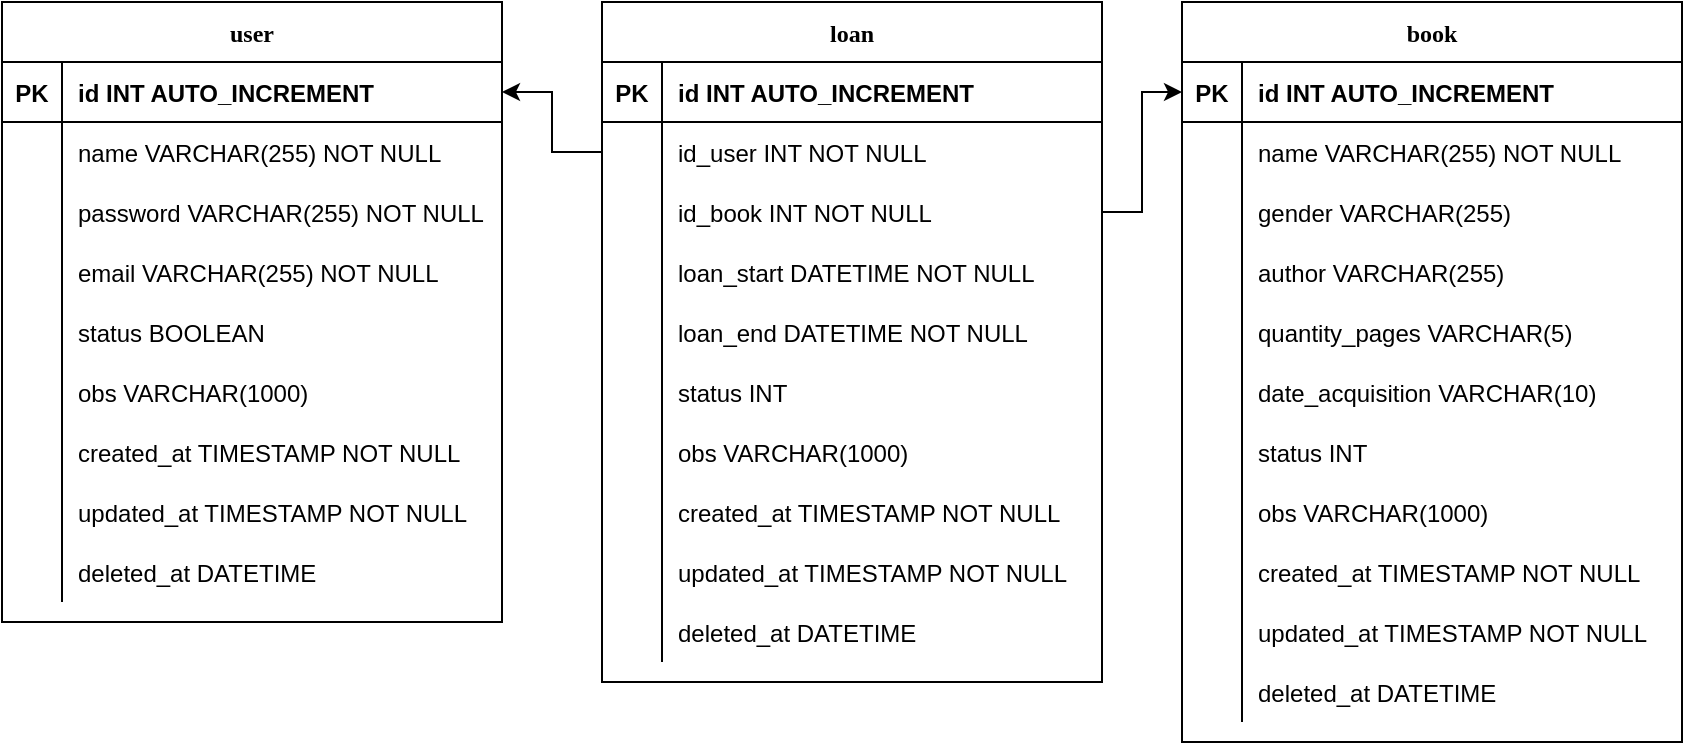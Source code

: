 <mxfile version="21.5.0" type="device">
  <diagram id="R2lEEEUBdFMjLlhIrx00" name="Page-1">
    <mxGraphModel dx="880" dy="444" grid="1" gridSize="10" guides="1" tooltips="1" connect="1" arrows="1" fold="1" page="1" pageScale="1" pageWidth="5000" pageHeight="5000" math="0" shadow="0" extFonts="Permanent Marker^https://fonts.googleapis.com/css?family=Permanent+Marker">
      <root>
        <mxCell id="0" />
        <mxCell id="1" parent="0" />
        <mxCell id="lEffbY5wNbQ4S1DBSz9_-29" value="user" style="shape=table;startSize=30;container=1;collapsible=1;childLayout=tableLayout;fixedRows=1;rowLines=0;fontStyle=1;align=center;resizeLast=1;swimlaneFillColor=none;rounded=0;shadow=0;sketch=0;fontFamily=Tahoma;" parent="1" vertex="1">
          <mxGeometry x="530" y="370" width="250" height="310" as="geometry">
            <mxRectangle x="500" y="190" width="70" height="30" as="alternateBounds" />
          </mxGeometry>
        </mxCell>
        <mxCell id="lEffbY5wNbQ4S1DBSz9_-30" value="" style="shape=partialRectangle;collapsible=0;dropTarget=0;pointerEvents=0;fillColor=none;points=[[0,0.5],[1,0.5]];portConstraint=eastwest;top=0;left=0;right=0;bottom=1;fontFamily=Tahoma;" parent="lEffbY5wNbQ4S1DBSz9_-29" vertex="1">
          <mxGeometry y="30" width="250" height="30" as="geometry" />
        </mxCell>
        <mxCell id="lEffbY5wNbQ4S1DBSz9_-31" value="PK" style="shape=partialRectangle;overflow=hidden;connectable=0;fillColor=none;top=0;left=0;bottom=0;right=0;fontStyle=1;" parent="lEffbY5wNbQ4S1DBSz9_-30" vertex="1">
          <mxGeometry width="30" height="30" as="geometry">
            <mxRectangle width="30" height="30" as="alternateBounds" />
          </mxGeometry>
        </mxCell>
        <mxCell id="lEffbY5wNbQ4S1DBSz9_-32" value="id INT AUTO_INCREMENT" style="shape=partialRectangle;overflow=hidden;connectable=0;fillColor=none;top=0;left=0;bottom=0;right=0;align=left;spacingLeft=6;fontStyle=1;" parent="lEffbY5wNbQ4S1DBSz9_-30" vertex="1">
          <mxGeometry x="30" width="220" height="30" as="geometry">
            <mxRectangle width="220" height="30" as="alternateBounds" />
          </mxGeometry>
        </mxCell>
        <mxCell id="lEffbY5wNbQ4S1DBSz9_-48" value="" style="shape=partialRectangle;collapsible=0;dropTarget=0;pointerEvents=0;fillColor=none;points=[[0,0.5],[1,0.5]];portConstraint=eastwest;top=0;left=0;right=0;bottom=0;fontFamily=Tahoma;" parent="lEffbY5wNbQ4S1DBSz9_-29" vertex="1">
          <mxGeometry y="60" width="250" height="30" as="geometry" />
        </mxCell>
        <mxCell id="lEffbY5wNbQ4S1DBSz9_-49" value="" style="shape=partialRectangle;overflow=hidden;connectable=0;fillColor=none;top=0;left=0;bottom=0;right=0;" parent="lEffbY5wNbQ4S1DBSz9_-48" vertex="1">
          <mxGeometry width="30" height="30" as="geometry">
            <mxRectangle width="30" height="30" as="alternateBounds" />
          </mxGeometry>
        </mxCell>
        <mxCell id="lEffbY5wNbQ4S1DBSz9_-50" value="name VARCHAR(255) NOT NULL" style="shape=partialRectangle;overflow=hidden;connectable=0;fillColor=none;top=0;left=0;bottom=0;right=0;align=left;spacingLeft=6;" parent="lEffbY5wNbQ4S1DBSz9_-48" vertex="1">
          <mxGeometry x="30" width="220" height="30" as="geometry">
            <mxRectangle width="220" height="30" as="alternateBounds" />
          </mxGeometry>
        </mxCell>
        <mxCell id="cbehN-gJp5lk26FQbDG2-39" value="" style="shape=partialRectangle;collapsible=0;dropTarget=0;pointerEvents=0;fillColor=none;points=[[0,0.5],[1,0.5]];portConstraint=eastwest;top=0;left=0;right=0;bottom=0;fontFamily=Tahoma;" parent="lEffbY5wNbQ4S1DBSz9_-29" vertex="1">
          <mxGeometry y="90" width="250" height="30" as="geometry" />
        </mxCell>
        <mxCell id="cbehN-gJp5lk26FQbDG2-40" value="" style="shape=partialRectangle;overflow=hidden;connectable=0;fillColor=none;top=0;left=0;bottom=0;right=0;" parent="cbehN-gJp5lk26FQbDG2-39" vertex="1">
          <mxGeometry width="30" height="30" as="geometry">
            <mxRectangle width="30" height="30" as="alternateBounds" />
          </mxGeometry>
        </mxCell>
        <mxCell id="cbehN-gJp5lk26FQbDG2-41" value="password VARCHAR(255) NOT NULL" style="shape=partialRectangle;overflow=hidden;connectable=0;fillColor=none;top=0;left=0;bottom=0;right=0;align=left;spacingLeft=6;" parent="cbehN-gJp5lk26FQbDG2-39" vertex="1">
          <mxGeometry x="30" width="220" height="30" as="geometry">
            <mxRectangle width="220" height="30" as="alternateBounds" />
          </mxGeometry>
        </mxCell>
        <mxCell id="cbehN-gJp5lk26FQbDG2-36" value="" style="shape=partialRectangle;collapsible=0;dropTarget=0;pointerEvents=0;fillColor=none;points=[[0,0.5],[1,0.5]];portConstraint=eastwest;top=0;left=0;right=0;bottom=0;fontFamily=Tahoma;" parent="lEffbY5wNbQ4S1DBSz9_-29" vertex="1">
          <mxGeometry y="120" width="250" height="30" as="geometry" />
        </mxCell>
        <mxCell id="cbehN-gJp5lk26FQbDG2-37" value="" style="shape=partialRectangle;overflow=hidden;connectable=0;fillColor=none;top=0;left=0;bottom=0;right=0;" parent="cbehN-gJp5lk26FQbDG2-36" vertex="1">
          <mxGeometry width="30" height="30" as="geometry">
            <mxRectangle width="30" height="30" as="alternateBounds" />
          </mxGeometry>
        </mxCell>
        <mxCell id="cbehN-gJp5lk26FQbDG2-38" value="email VARCHAR(255) NOT NULL" style="shape=partialRectangle;overflow=hidden;connectable=0;fillColor=none;top=0;left=0;bottom=0;right=0;align=left;spacingLeft=6;" parent="cbehN-gJp5lk26FQbDG2-36" vertex="1">
          <mxGeometry x="30" width="220" height="30" as="geometry">
            <mxRectangle width="220" height="30" as="alternateBounds" />
          </mxGeometry>
        </mxCell>
        <mxCell id="cbehN-gJp5lk26FQbDG2-42" value="" style="shape=partialRectangle;collapsible=0;dropTarget=0;pointerEvents=0;fillColor=none;points=[[0,0.5],[1,0.5]];portConstraint=eastwest;top=0;left=0;right=0;bottom=0;fontFamily=Tahoma;" parent="lEffbY5wNbQ4S1DBSz9_-29" vertex="1">
          <mxGeometry y="150" width="250" height="30" as="geometry" />
        </mxCell>
        <mxCell id="cbehN-gJp5lk26FQbDG2-43" value="" style="shape=partialRectangle;overflow=hidden;connectable=0;fillColor=none;top=0;left=0;bottom=0;right=0;" parent="cbehN-gJp5lk26FQbDG2-42" vertex="1">
          <mxGeometry width="30" height="30" as="geometry">
            <mxRectangle width="30" height="30" as="alternateBounds" />
          </mxGeometry>
        </mxCell>
        <mxCell id="cbehN-gJp5lk26FQbDG2-44" value="status BOOLEAN" style="shape=partialRectangle;overflow=hidden;connectable=0;fillColor=none;top=0;left=0;bottom=0;right=0;align=left;spacingLeft=6;" parent="cbehN-gJp5lk26FQbDG2-42" vertex="1">
          <mxGeometry x="30" width="220" height="30" as="geometry">
            <mxRectangle width="220" height="30" as="alternateBounds" />
          </mxGeometry>
        </mxCell>
        <mxCell id="cbehN-gJp5lk26FQbDG2-110" value="" style="shape=partialRectangle;collapsible=0;dropTarget=0;pointerEvents=0;fillColor=none;points=[[0,0.5],[1,0.5]];portConstraint=eastwest;top=0;left=0;right=0;bottom=0;fontFamily=Tahoma;" parent="lEffbY5wNbQ4S1DBSz9_-29" vertex="1">
          <mxGeometry y="180" width="250" height="30" as="geometry" />
        </mxCell>
        <mxCell id="cbehN-gJp5lk26FQbDG2-111" value="" style="shape=partialRectangle;overflow=hidden;connectable=0;fillColor=none;top=0;left=0;bottom=0;right=0;" parent="cbehN-gJp5lk26FQbDG2-110" vertex="1">
          <mxGeometry width="30" height="30" as="geometry">
            <mxRectangle width="30" height="30" as="alternateBounds" />
          </mxGeometry>
        </mxCell>
        <mxCell id="cbehN-gJp5lk26FQbDG2-112" value="obs VARCHAR(1000)" style="shape=partialRectangle;overflow=hidden;connectable=0;fillColor=none;top=0;left=0;bottom=0;right=0;align=left;spacingLeft=6;" parent="cbehN-gJp5lk26FQbDG2-110" vertex="1">
          <mxGeometry x="30" width="220" height="30" as="geometry">
            <mxRectangle width="220" height="30" as="alternateBounds" />
          </mxGeometry>
        </mxCell>
        <mxCell id="cbehN-gJp5lk26FQbDG2-45" value="" style="shape=partialRectangle;collapsible=0;dropTarget=0;pointerEvents=0;fillColor=none;points=[[0,0.5],[1,0.5]];portConstraint=eastwest;top=0;left=0;right=0;bottom=0;fontFamily=Tahoma;" parent="lEffbY5wNbQ4S1DBSz9_-29" vertex="1">
          <mxGeometry y="210" width="250" height="30" as="geometry" />
        </mxCell>
        <mxCell id="cbehN-gJp5lk26FQbDG2-46" value="" style="shape=partialRectangle;overflow=hidden;connectable=0;fillColor=none;top=0;left=0;bottom=0;right=0;" parent="cbehN-gJp5lk26FQbDG2-45" vertex="1">
          <mxGeometry width="30" height="30" as="geometry">
            <mxRectangle width="30" height="30" as="alternateBounds" />
          </mxGeometry>
        </mxCell>
        <mxCell id="cbehN-gJp5lk26FQbDG2-47" value="created_at TIMESTAMP NOT NULL" style="shape=partialRectangle;overflow=hidden;connectable=0;fillColor=none;top=0;left=0;bottom=0;right=0;align=left;spacingLeft=6;" parent="cbehN-gJp5lk26FQbDG2-45" vertex="1">
          <mxGeometry x="30" width="220" height="30" as="geometry">
            <mxRectangle width="220" height="30" as="alternateBounds" />
          </mxGeometry>
        </mxCell>
        <mxCell id="cbehN-gJp5lk26FQbDG2-67" value="" style="shape=partialRectangle;collapsible=0;dropTarget=0;pointerEvents=0;fillColor=none;points=[[0,0.5],[1,0.5]];portConstraint=eastwest;top=0;left=0;right=0;bottom=0;fontFamily=Tahoma;" parent="lEffbY5wNbQ4S1DBSz9_-29" vertex="1">
          <mxGeometry y="240" width="250" height="30" as="geometry" />
        </mxCell>
        <mxCell id="cbehN-gJp5lk26FQbDG2-68" value="" style="shape=partialRectangle;overflow=hidden;connectable=0;fillColor=none;top=0;left=0;bottom=0;right=0;" parent="cbehN-gJp5lk26FQbDG2-67" vertex="1">
          <mxGeometry width="30" height="30" as="geometry">
            <mxRectangle width="30" height="30" as="alternateBounds" />
          </mxGeometry>
        </mxCell>
        <mxCell id="cbehN-gJp5lk26FQbDG2-69" value="updated_at TIMESTAMP NOT NULL" style="shape=partialRectangle;overflow=hidden;connectable=0;fillColor=none;top=0;left=0;bottom=0;right=0;align=left;spacingLeft=6;" parent="cbehN-gJp5lk26FQbDG2-67" vertex="1">
          <mxGeometry x="30" width="220" height="30" as="geometry">
            <mxRectangle width="220" height="30" as="alternateBounds" />
          </mxGeometry>
        </mxCell>
        <mxCell id="cbehN-gJp5lk26FQbDG2-70" value="" style="shape=partialRectangle;collapsible=0;dropTarget=0;pointerEvents=0;fillColor=none;points=[[0,0.5],[1,0.5]];portConstraint=eastwest;top=0;left=0;right=0;bottom=0;fontFamily=Tahoma;" parent="lEffbY5wNbQ4S1DBSz9_-29" vertex="1">
          <mxGeometry y="270" width="250" height="30" as="geometry" />
        </mxCell>
        <mxCell id="cbehN-gJp5lk26FQbDG2-71" value="" style="shape=partialRectangle;overflow=hidden;connectable=0;fillColor=none;top=0;left=0;bottom=0;right=0;" parent="cbehN-gJp5lk26FQbDG2-70" vertex="1">
          <mxGeometry width="30" height="30" as="geometry">
            <mxRectangle width="30" height="30" as="alternateBounds" />
          </mxGeometry>
        </mxCell>
        <mxCell id="cbehN-gJp5lk26FQbDG2-72" value="deleted_at DATETIME" style="shape=partialRectangle;overflow=hidden;connectable=0;fillColor=none;top=0;left=0;bottom=0;right=0;align=left;spacingLeft=6;" parent="cbehN-gJp5lk26FQbDG2-70" vertex="1">
          <mxGeometry x="30" width="220" height="30" as="geometry">
            <mxRectangle width="220" height="30" as="alternateBounds" />
          </mxGeometry>
        </mxCell>
        <mxCell id="lEffbY5wNbQ4S1DBSz9_-281" style="edgeStyle=orthogonalEdgeStyle;rounded=0;orthogonalLoop=1;jettySize=auto;html=1;exitX=0;exitY=0.5;exitDx=0;exitDy=0;entryX=0;entryY=0.5;entryDx=0;entryDy=0;dashed=1;" parent="1" edge="1">
          <mxGeometry relative="1" as="geometry">
            <mxPoint x="1240" y="995" as="targetPoint" />
          </mxGeometry>
        </mxCell>
        <mxCell id="cbehN-gJp5lk26FQbDG2-29" value="" style="edgeStyle=orthogonalEdgeStyle;rounded=0;orthogonalLoop=1;jettySize=auto;html=1;" parent="1" edge="1">
          <mxGeometry relative="1" as="geometry">
            <mxPoint x="2345.0" y="980" as="sourcePoint" />
          </mxGeometry>
        </mxCell>
        <mxCell id="lEffbY5wNbQ4S1DBSz9_-364" style="edgeStyle=orthogonalEdgeStyle;rounded=0;orthogonalLoop=1;jettySize=auto;html=1;exitX=1;exitY=0.5;exitDx=0;exitDy=0;entryX=1;entryY=0.5;entryDx=0;entryDy=0;dashed=1;" parent="1" edge="1">
          <mxGeometry relative="1" as="geometry">
            <mxPoint x="2470.0" y="715" as="targetPoint" />
          </mxGeometry>
        </mxCell>
        <mxCell id="s2m0kJNSidrfMKvJn_NG-145" style="edgeStyle=orthogonalEdgeStyle;rounded=0;orthogonalLoop=1;jettySize=auto;html=1;exitX=0;exitY=0.5;exitDx=0;exitDy=0;entryX=0;entryY=0.5;entryDx=0;entryDy=0;dashed=1;" parent="1" edge="1">
          <mxGeometry relative="1" as="geometry">
            <mxPoint x="1570" y="935" as="sourcePoint" />
          </mxGeometry>
        </mxCell>
        <mxCell id="s2m0kJNSidrfMKvJn_NG-368" style="edgeStyle=orthogonalEdgeStyle;rounded=0;orthogonalLoop=1;jettySize=auto;html=1;exitX=0;exitY=0.5;exitDx=0;exitDy=0;entryX=0;entryY=0.5;entryDx=0;entryDy=0;dashed=1;" parent="1" edge="1">
          <mxGeometry relative="1" as="geometry">
            <mxPoint x="440" y="1055" as="sourcePoint" />
          </mxGeometry>
        </mxCell>
        <mxCell id="s2m0kJNSidrfMKvJn_NG-422" style="edgeStyle=orthogonalEdgeStyle;rounded=0;orthogonalLoop=1;jettySize=auto;html=1;exitX=1;exitY=0.5;exitDx=0;exitDy=0;entryX=0;entryY=0.5;entryDx=0;entryDy=0;dashed=1;" parent="1" edge="1">
          <mxGeometry relative="1" as="geometry">
            <mxPoint x="1150" y="135" as="targetPoint" />
          </mxGeometry>
        </mxCell>
        <mxCell id="s2m0kJNSidrfMKvJn_NG-448" style="edgeStyle=orthogonalEdgeStyle;rounded=0;orthogonalLoop=1;jettySize=auto;html=1;exitX=1;exitY=0.5;exitDx=0;exitDy=0;entryX=0;entryY=0.5;entryDx=0;entryDy=0;dashed=1;" parent="1" edge="1">
          <mxGeometry relative="1" as="geometry">
            <mxPoint x="1150" y="135" as="targetPoint" />
          </mxGeometry>
        </mxCell>
        <mxCell id="cbehN-gJp5lk26FQbDG2-76" value="loan" style="shape=table;startSize=30;container=1;collapsible=1;childLayout=tableLayout;fixedRows=1;rowLines=0;fontStyle=1;align=center;resizeLast=1;swimlaneFillColor=none;rounded=0;shadow=0;sketch=0;fontFamily=Tahoma;" parent="1" vertex="1">
          <mxGeometry x="830" y="370" width="250" height="340" as="geometry">
            <mxRectangle x="500" y="190" width="70" height="30" as="alternateBounds" />
          </mxGeometry>
        </mxCell>
        <mxCell id="cbehN-gJp5lk26FQbDG2-77" value="" style="shape=partialRectangle;collapsible=0;dropTarget=0;pointerEvents=0;fillColor=none;points=[[0,0.5],[1,0.5]];portConstraint=eastwest;top=0;left=0;right=0;bottom=1;fontFamily=Tahoma;" parent="cbehN-gJp5lk26FQbDG2-76" vertex="1">
          <mxGeometry y="30" width="250" height="30" as="geometry" />
        </mxCell>
        <mxCell id="cbehN-gJp5lk26FQbDG2-78" value="PK" style="shape=partialRectangle;overflow=hidden;connectable=0;fillColor=none;top=0;left=0;bottom=0;right=0;fontStyle=1;" parent="cbehN-gJp5lk26FQbDG2-77" vertex="1">
          <mxGeometry width="30" height="30" as="geometry">
            <mxRectangle width="30" height="30" as="alternateBounds" />
          </mxGeometry>
        </mxCell>
        <mxCell id="cbehN-gJp5lk26FQbDG2-79" value="id INT AUTO_INCREMENT" style="shape=partialRectangle;overflow=hidden;connectable=0;fillColor=none;top=0;left=0;bottom=0;right=0;align=left;spacingLeft=6;fontStyle=1;" parent="cbehN-gJp5lk26FQbDG2-77" vertex="1">
          <mxGeometry x="30" width="220" height="30" as="geometry">
            <mxRectangle width="220" height="30" as="alternateBounds" />
          </mxGeometry>
        </mxCell>
        <mxCell id="cbehN-gJp5lk26FQbDG2-107" value="" style="shape=partialRectangle;collapsible=0;dropTarget=0;pointerEvents=0;fillColor=none;points=[[0,0.5],[1,0.5]];portConstraint=eastwest;top=0;left=0;right=0;bottom=0;fontFamily=Tahoma;" parent="cbehN-gJp5lk26FQbDG2-76" vertex="1">
          <mxGeometry y="60" width="250" height="30" as="geometry" />
        </mxCell>
        <mxCell id="cbehN-gJp5lk26FQbDG2-108" value="" style="shape=partialRectangle;overflow=hidden;connectable=0;fillColor=none;top=0;left=0;bottom=0;right=0;" parent="cbehN-gJp5lk26FQbDG2-107" vertex="1">
          <mxGeometry width="30" height="30" as="geometry">
            <mxRectangle width="30" height="30" as="alternateBounds" />
          </mxGeometry>
        </mxCell>
        <mxCell id="cbehN-gJp5lk26FQbDG2-109" value="id_user INT NOT NULL" style="shape=partialRectangle;overflow=hidden;connectable=0;fillColor=none;top=0;left=0;bottom=0;right=0;align=left;spacingLeft=6;" parent="cbehN-gJp5lk26FQbDG2-107" vertex="1">
          <mxGeometry x="30" width="220" height="30" as="geometry">
            <mxRectangle width="220" height="30" as="alternateBounds" />
          </mxGeometry>
        </mxCell>
        <mxCell id="cbehN-gJp5lk26FQbDG2-80" value="" style="shape=partialRectangle;collapsible=0;dropTarget=0;pointerEvents=0;fillColor=none;points=[[0,0.5],[1,0.5]];portConstraint=eastwest;top=0;left=0;right=0;bottom=0;fontFamily=Tahoma;" parent="cbehN-gJp5lk26FQbDG2-76" vertex="1">
          <mxGeometry y="90" width="250" height="30" as="geometry" />
        </mxCell>
        <mxCell id="cbehN-gJp5lk26FQbDG2-81" value="" style="shape=partialRectangle;overflow=hidden;connectable=0;fillColor=none;top=0;left=0;bottom=0;right=0;" parent="cbehN-gJp5lk26FQbDG2-80" vertex="1">
          <mxGeometry width="30" height="30" as="geometry">
            <mxRectangle width="30" height="30" as="alternateBounds" />
          </mxGeometry>
        </mxCell>
        <mxCell id="cbehN-gJp5lk26FQbDG2-82" value="id_book INT NOT NULL" style="shape=partialRectangle;overflow=hidden;connectable=0;fillColor=none;top=0;left=0;bottom=0;right=0;align=left;spacingLeft=6;" parent="cbehN-gJp5lk26FQbDG2-80" vertex="1">
          <mxGeometry x="30" width="220" height="30" as="geometry">
            <mxRectangle width="220" height="30" as="alternateBounds" />
          </mxGeometry>
        </mxCell>
        <mxCell id="cbehN-gJp5lk26FQbDG2-83" value="" style="shape=partialRectangle;collapsible=0;dropTarget=0;pointerEvents=0;fillColor=none;points=[[0,0.5],[1,0.5]];portConstraint=eastwest;top=0;left=0;right=0;bottom=0;fontFamily=Tahoma;" parent="cbehN-gJp5lk26FQbDG2-76" vertex="1">
          <mxGeometry y="120" width="250" height="30" as="geometry" />
        </mxCell>
        <mxCell id="cbehN-gJp5lk26FQbDG2-84" value="" style="shape=partialRectangle;overflow=hidden;connectable=0;fillColor=none;top=0;left=0;bottom=0;right=0;" parent="cbehN-gJp5lk26FQbDG2-83" vertex="1">
          <mxGeometry width="30" height="30" as="geometry">
            <mxRectangle width="30" height="30" as="alternateBounds" />
          </mxGeometry>
        </mxCell>
        <mxCell id="cbehN-gJp5lk26FQbDG2-85" value="loan_start DATETIME NOT NULL" style="shape=partialRectangle;overflow=hidden;connectable=0;fillColor=none;top=0;left=0;bottom=0;right=0;align=left;spacingLeft=6;" parent="cbehN-gJp5lk26FQbDG2-83" vertex="1">
          <mxGeometry x="30" width="220" height="30" as="geometry">
            <mxRectangle width="220" height="30" as="alternateBounds" />
          </mxGeometry>
        </mxCell>
        <mxCell id="cbehN-gJp5lk26FQbDG2-89" value="" style="shape=partialRectangle;collapsible=0;dropTarget=0;pointerEvents=0;fillColor=none;points=[[0,0.5],[1,0.5]];portConstraint=eastwest;top=0;left=0;right=0;bottom=0;fontFamily=Tahoma;" parent="cbehN-gJp5lk26FQbDG2-76" vertex="1">
          <mxGeometry y="150" width="250" height="30" as="geometry" />
        </mxCell>
        <mxCell id="cbehN-gJp5lk26FQbDG2-90" value="" style="shape=partialRectangle;overflow=hidden;connectable=0;fillColor=none;top=0;left=0;bottom=0;right=0;" parent="cbehN-gJp5lk26FQbDG2-89" vertex="1">
          <mxGeometry width="30" height="30" as="geometry">
            <mxRectangle width="30" height="30" as="alternateBounds" />
          </mxGeometry>
        </mxCell>
        <mxCell id="cbehN-gJp5lk26FQbDG2-91" value="loan_end DATETIME NOT NULL" style="shape=partialRectangle;overflow=hidden;connectable=0;fillColor=none;top=0;left=0;bottom=0;right=0;align=left;spacingLeft=6;" parent="cbehN-gJp5lk26FQbDG2-89" vertex="1">
          <mxGeometry x="30" width="220" height="30" as="geometry">
            <mxRectangle width="220" height="30" as="alternateBounds" />
          </mxGeometry>
        </mxCell>
        <mxCell id="cbehN-gJp5lk26FQbDG2-92" value="" style="shape=partialRectangle;collapsible=0;dropTarget=0;pointerEvents=0;fillColor=none;points=[[0,0.5],[1,0.5]];portConstraint=eastwest;top=0;left=0;right=0;bottom=0;fontFamily=Tahoma;" parent="cbehN-gJp5lk26FQbDG2-76" vertex="1">
          <mxGeometry y="180" width="250" height="30" as="geometry" />
        </mxCell>
        <mxCell id="cbehN-gJp5lk26FQbDG2-93" value="" style="shape=partialRectangle;overflow=hidden;connectable=0;fillColor=none;top=0;left=0;bottom=0;right=0;" parent="cbehN-gJp5lk26FQbDG2-92" vertex="1">
          <mxGeometry width="30" height="30" as="geometry">
            <mxRectangle width="30" height="30" as="alternateBounds" />
          </mxGeometry>
        </mxCell>
        <mxCell id="cbehN-gJp5lk26FQbDG2-94" value="status INT" style="shape=partialRectangle;overflow=hidden;connectable=0;fillColor=none;top=0;left=0;bottom=0;right=0;align=left;spacingLeft=6;" parent="cbehN-gJp5lk26FQbDG2-92" vertex="1">
          <mxGeometry x="30" width="220" height="30" as="geometry">
            <mxRectangle width="220" height="30" as="alternateBounds" />
          </mxGeometry>
        </mxCell>
        <mxCell id="cbehN-gJp5lk26FQbDG2-86" value="" style="shape=partialRectangle;collapsible=0;dropTarget=0;pointerEvents=0;fillColor=none;points=[[0,0.5],[1,0.5]];portConstraint=eastwest;top=0;left=0;right=0;bottom=0;fontFamily=Tahoma;" parent="cbehN-gJp5lk26FQbDG2-76" vertex="1">
          <mxGeometry y="210" width="250" height="30" as="geometry" />
        </mxCell>
        <mxCell id="cbehN-gJp5lk26FQbDG2-87" value="" style="shape=partialRectangle;overflow=hidden;connectable=0;fillColor=none;top=0;left=0;bottom=0;right=0;" parent="cbehN-gJp5lk26FQbDG2-86" vertex="1">
          <mxGeometry width="30" height="30" as="geometry">
            <mxRectangle width="30" height="30" as="alternateBounds" />
          </mxGeometry>
        </mxCell>
        <mxCell id="cbehN-gJp5lk26FQbDG2-88" value="obs VARCHAR(1000)" style="shape=partialRectangle;overflow=hidden;connectable=0;fillColor=none;top=0;left=0;bottom=0;right=0;align=left;spacingLeft=6;" parent="cbehN-gJp5lk26FQbDG2-86" vertex="1">
          <mxGeometry x="30" width="220" height="30" as="geometry">
            <mxRectangle width="220" height="30" as="alternateBounds" />
          </mxGeometry>
        </mxCell>
        <mxCell id="cbehN-gJp5lk26FQbDG2-95" value="" style="shape=partialRectangle;collapsible=0;dropTarget=0;pointerEvents=0;fillColor=none;points=[[0,0.5],[1,0.5]];portConstraint=eastwest;top=0;left=0;right=0;bottom=0;fontFamily=Tahoma;" parent="cbehN-gJp5lk26FQbDG2-76" vertex="1">
          <mxGeometry y="240" width="250" height="30" as="geometry" />
        </mxCell>
        <mxCell id="cbehN-gJp5lk26FQbDG2-96" value="" style="shape=partialRectangle;overflow=hidden;connectable=0;fillColor=none;top=0;left=0;bottom=0;right=0;" parent="cbehN-gJp5lk26FQbDG2-95" vertex="1">
          <mxGeometry width="30" height="30" as="geometry">
            <mxRectangle width="30" height="30" as="alternateBounds" />
          </mxGeometry>
        </mxCell>
        <mxCell id="cbehN-gJp5lk26FQbDG2-97" value="created_at TIMESTAMP NOT NULL" style="shape=partialRectangle;overflow=hidden;connectable=0;fillColor=none;top=0;left=0;bottom=0;right=0;align=left;spacingLeft=6;" parent="cbehN-gJp5lk26FQbDG2-95" vertex="1">
          <mxGeometry x="30" width="220" height="30" as="geometry">
            <mxRectangle width="220" height="30" as="alternateBounds" />
          </mxGeometry>
        </mxCell>
        <mxCell id="cbehN-gJp5lk26FQbDG2-98" value="" style="shape=partialRectangle;collapsible=0;dropTarget=0;pointerEvents=0;fillColor=none;points=[[0,0.5],[1,0.5]];portConstraint=eastwest;top=0;left=0;right=0;bottom=0;fontFamily=Tahoma;" parent="cbehN-gJp5lk26FQbDG2-76" vertex="1">
          <mxGeometry y="270" width="250" height="30" as="geometry" />
        </mxCell>
        <mxCell id="cbehN-gJp5lk26FQbDG2-99" value="" style="shape=partialRectangle;overflow=hidden;connectable=0;fillColor=none;top=0;left=0;bottom=0;right=0;" parent="cbehN-gJp5lk26FQbDG2-98" vertex="1">
          <mxGeometry width="30" height="30" as="geometry">
            <mxRectangle width="30" height="30" as="alternateBounds" />
          </mxGeometry>
        </mxCell>
        <mxCell id="cbehN-gJp5lk26FQbDG2-100" value="updated_at TIMESTAMP NOT NULL" style="shape=partialRectangle;overflow=hidden;connectable=0;fillColor=none;top=0;left=0;bottom=0;right=0;align=left;spacingLeft=6;" parent="cbehN-gJp5lk26FQbDG2-98" vertex="1">
          <mxGeometry x="30" width="220" height="30" as="geometry">
            <mxRectangle width="220" height="30" as="alternateBounds" />
          </mxGeometry>
        </mxCell>
        <mxCell id="cbehN-gJp5lk26FQbDG2-101" value="" style="shape=partialRectangle;collapsible=0;dropTarget=0;pointerEvents=0;fillColor=none;points=[[0,0.5],[1,0.5]];portConstraint=eastwest;top=0;left=0;right=0;bottom=0;fontFamily=Tahoma;" parent="cbehN-gJp5lk26FQbDG2-76" vertex="1">
          <mxGeometry y="300" width="250" height="30" as="geometry" />
        </mxCell>
        <mxCell id="cbehN-gJp5lk26FQbDG2-102" value="" style="shape=partialRectangle;overflow=hidden;connectable=0;fillColor=none;top=0;left=0;bottom=0;right=0;" parent="cbehN-gJp5lk26FQbDG2-101" vertex="1">
          <mxGeometry width="30" height="30" as="geometry">
            <mxRectangle width="30" height="30" as="alternateBounds" />
          </mxGeometry>
        </mxCell>
        <mxCell id="cbehN-gJp5lk26FQbDG2-103" value="deleted_at DATETIME" style="shape=partialRectangle;overflow=hidden;connectable=0;fillColor=none;top=0;left=0;bottom=0;right=0;align=left;spacingLeft=6;" parent="cbehN-gJp5lk26FQbDG2-101" vertex="1">
          <mxGeometry x="30" width="220" height="30" as="geometry">
            <mxRectangle width="220" height="30" as="alternateBounds" />
          </mxGeometry>
        </mxCell>
        <mxCell id="cbehN-gJp5lk26FQbDG2-113" value="book" style="shape=table;startSize=30;container=1;collapsible=1;childLayout=tableLayout;fixedRows=1;rowLines=0;fontStyle=1;align=center;resizeLast=1;swimlaneFillColor=none;rounded=0;shadow=0;sketch=0;fontFamily=Tahoma;" parent="1" vertex="1">
          <mxGeometry x="1120" y="370" width="250" height="370" as="geometry">
            <mxRectangle x="500" y="190" width="70" height="30" as="alternateBounds" />
          </mxGeometry>
        </mxCell>
        <mxCell id="cbehN-gJp5lk26FQbDG2-114" value="" style="shape=partialRectangle;collapsible=0;dropTarget=0;pointerEvents=0;fillColor=none;points=[[0,0.5],[1,0.5]];portConstraint=eastwest;top=0;left=0;right=0;bottom=1;fontFamily=Tahoma;" parent="cbehN-gJp5lk26FQbDG2-113" vertex="1">
          <mxGeometry y="30" width="250" height="30" as="geometry" />
        </mxCell>
        <mxCell id="cbehN-gJp5lk26FQbDG2-115" value="PK" style="shape=partialRectangle;overflow=hidden;connectable=0;fillColor=none;top=0;left=0;bottom=0;right=0;fontStyle=1;" parent="cbehN-gJp5lk26FQbDG2-114" vertex="1">
          <mxGeometry width="30" height="30" as="geometry">
            <mxRectangle width="30" height="30" as="alternateBounds" />
          </mxGeometry>
        </mxCell>
        <mxCell id="cbehN-gJp5lk26FQbDG2-116" value="id INT AUTO_INCREMENT" style="shape=partialRectangle;overflow=hidden;connectable=0;fillColor=none;top=0;left=0;bottom=0;right=0;align=left;spacingLeft=6;fontStyle=1;" parent="cbehN-gJp5lk26FQbDG2-114" vertex="1">
          <mxGeometry x="30" width="220" height="30" as="geometry">
            <mxRectangle width="220" height="30" as="alternateBounds" />
          </mxGeometry>
        </mxCell>
        <mxCell id="cbehN-gJp5lk26FQbDG2-117" value="" style="shape=partialRectangle;collapsible=0;dropTarget=0;pointerEvents=0;fillColor=none;points=[[0,0.5],[1,0.5]];portConstraint=eastwest;top=0;left=0;right=0;bottom=0;fontFamily=Tahoma;" parent="cbehN-gJp5lk26FQbDG2-113" vertex="1">
          <mxGeometry y="60" width="250" height="30" as="geometry" />
        </mxCell>
        <mxCell id="cbehN-gJp5lk26FQbDG2-118" value="" style="shape=partialRectangle;overflow=hidden;connectable=0;fillColor=none;top=0;left=0;bottom=0;right=0;" parent="cbehN-gJp5lk26FQbDG2-117" vertex="1">
          <mxGeometry width="30" height="30" as="geometry">
            <mxRectangle width="30" height="30" as="alternateBounds" />
          </mxGeometry>
        </mxCell>
        <mxCell id="cbehN-gJp5lk26FQbDG2-119" value="name VARCHAR(255) NOT NULL " style="shape=partialRectangle;overflow=hidden;connectable=0;fillColor=none;top=0;left=0;bottom=0;right=0;align=left;spacingLeft=6;" parent="cbehN-gJp5lk26FQbDG2-117" vertex="1">
          <mxGeometry x="30" width="220" height="30" as="geometry">
            <mxRectangle width="220" height="30" as="alternateBounds" />
          </mxGeometry>
        </mxCell>
        <mxCell id="cbehN-gJp5lk26FQbDG2-120" value="" style="shape=partialRectangle;collapsible=0;dropTarget=0;pointerEvents=0;fillColor=none;points=[[0,0.5],[1,0.5]];portConstraint=eastwest;top=0;left=0;right=0;bottom=0;fontFamily=Tahoma;" parent="cbehN-gJp5lk26FQbDG2-113" vertex="1">
          <mxGeometry y="90" width="250" height="30" as="geometry" />
        </mxCell>
        <mxCell id="cbehN-gJp5lk26FQbDG2-121" value="" style="shape=partialRectangle;overflow=hidden;connectable=0;fillColor=none;top=0;left=0;bottom=0;right=0;" parent="cbehN-gJp5lk26FQbDG2-120" vertex="1">
          <mxGeometry width="30" height="30" as="geometry">
            <mxRectangle width="30" height="30" as="alternateBounds" />
          </mxGeometry>
        </mxCell>
        <mxCell id="cbehN-gJp5lk26FQbDG2-122" value="gender VARCHAR(255) " style="shape=partialRectangle;overflow=hidden;connectable=0;fillColor=none;top=0;left=0;bottom=0;right=0;align=left;spacingLeft=6;" parent="cbehN-gJp5lk26FQbDG2-120" vertex="1">
          <mxGeometry x="30" width="220" height="30" as="geometry">
            <mxRectangle width="220" height="30" as="alternateBounds" />
          </mxGeometry>
        </mxCell>
        <mxCell id="cbehN-gJp5lk26FQbDG2-123" value="" style="shape=partialRectangle;collapsible=0;dropTarget=0;pointerEvents=0;fillColor=none;points=[[0,0.5],[1,0.5]];portConstraint=eastwest;top=0;left=0;right=0;bottom=0;fontFamily=Tahoma;" parent="cbehN-gJp5lk26FQbDG2-113" vertex="1">
          <mxGeometry y="120" width="250" height="30" as="geometry" />
        </mxCell>
        <mxCell id="cbehN-gJp5lk26FQbDG2-124" value="" style="shape=partialRectangle;overflow=hidden;connectable=0;fillColor=none;top=0;left=0;bottom=0;right=0;" parent="cbehN-gJp5lk26FQbDG2-123" vertex="1">
          <mxGeometry width="30" height="30" as="geometry">
            <mxRectangle width="30" height="30" as="alternateBounds" />
          </mxGeometry>
        </mxCell>
        <mxCell id="cbehN-gJp5lk26FQbDG2-125" value="author VARCHAR(255)" style="shape=partialRectangle;overflow=hidden;connectable=0;fillColor=none;top=0;left=0;bottom=0;right=0;align=left;spacingLeft=6;" parent="cbehN-gJp5lk26FQbDG2-123" vertex="1">
          <mxGeometry x="30" width="220" height="30" as="geometry">
            <mxRectangle width="220" height="30" as="alternateBounds" />
          </mxGeometry>
        </mxCell>
        <mxCell id="cbehN-gJp5lk26FQbDG2-126" value="" style="shape=partialRectangle;collapsible=0;dropTarget=0;pointerEvents=0;fillColor=none;points=[[0,0.5],[1,0.5]];portConstraint=eastwest;top=0;left=0;right=0;bottom=0;fontFamily=Tahoma;" parent="cbehN-gJp5lk26FQbDG2-113" vertex="1">
          <mxGeometry y="150" width="250" height="30" as="geometry" />
        </mxCell>
        <mxCell id="cbehN-gJp5lk26FQbDG2-127" value="" style="shape=partialRectangle;overflow=hidden;connectable=0;fillColor=none;top=0;left=0;bottom=0;right=0;" parent="cbehN-gJp5lk26FQbDG2-126" vertex="1">
          <mxGeometry width="30" height="30" as="geometry">
            <mxRectangle width="30" height="30" as="alternateBounds" />
          </mxGeometry>
        </mxCell>
        <mxCell id="cbehN-gJp5lk26FQbDG2-128" value="quantity_pages VARCHAR(5)" style="shape=partialRectangle;overflow=hidden;connectable=0;fillColor=none;top=0;left=0;bottom=0;right=0;align=left;spacingLeft=6;" parent="cbehN-gJp5lk26FQbDG2-126" vertex="1">
          <mxGeometry x="30" width="220" height="30" as="geometry">
            <mxRectangle width="220" height="30" as="alternateBounds" />
          </mxGeometry>
        </mxCell>
        <mxCell id="cbehN-gJp5lk26FQbDG2-129" value="" style="shape=partialRectangle;collapsible=0;dropTarget=0;pointerEvents=0;fillColor=none;points=[[0,0.5],[1,0.5]];portConstraint=eastwest;top=0;left=0;right=0;bottom=0;fontFamily=Tahoma;" parent="cbehN-gJp5lk26FQbDG2-113" vertex="1">
          <mxGeometry y="180" width="250" height="30" as="geometry" />
        </mxCell>
        <mxCell id="cbehN-gJp5lk26FQbDG2-130" value="" style="shape=partialRectangle;overflow=hidden;connectable=0;fillColor=none;top=0;left=0;bottom=0;right=0;" parent="cbehN-gJp5lk26FQbDG2-129" vertex="1">
          <mxGeometry width="30" height="30" as="geometry">
            <mxRectangle width="30" height="30" as="alternateBounds" />
          </mxGeometry>
        </mxCell>
        <mxCell id="cbehN-gJp5lk26FQbDG2-131" value="date_acquisition VARCHAR(10)" style="shape=partialRectangle;overflow=hidden;connectable=0;fillColor=none;top=0;left=0;bottom=0;right=0;align=left;spacingLeft=6;" parent="cbehN-gJp5lk26FQbDG2-129" vertex="1">
          <mxGeometry x="30" width="220" height="30" as="geometry">
            <mxRectangle width="220" height="30" as="alternateBounds" />
          </mxGeometry>
        </mxCell>
        <mxCell id="YCUPaBlP3rg5e_Bbbbl7-1" value="" style="shape=partialRectangle;collapsible=0;dropTarget=0;pointerEvents=0;fillColor=none;points=[[0,0.5],[1,0.5]];portConstraint=eastwest;top=0;left=0;right=0;bottom=0;fontFamily=Tahoma;" vertex="1" parent="cbehN-gJp5lk26FQbDG2-113">
          <mxGeometry y="210" width="250" height="30" as="geometry" />
        </mxCell>
        <mxCell id="YCUPaBlP3rg5e_Bbbbl7-2" value="" style="shape=partialRectangle;overflow=hidden;connectable=0;fillColor=none;top=0;left=0;bottom=0;right=0;" vertex="1" parent="YCUPaBlP3rg5e_Bbbbl7-1">
          <mxGeometry width="30" height="30" as="geometry">
            <mxRectangle width="30" height="30" as="alternateBounds" />
          </mxGeometry>
        </mxCell>
        <mxCell id="YCUPaBlP3rg5e_Bbbbl7-3" value="status INT" style="shape=partialRectangle;overflow=hidden;connectable=0;fillColor=none;top=0;left=0;bottom=0;right=0;align=left;spacingLeft=6;" vertex="1" parent="YCUPaBlP3rg5e_Bbbbl7-1">
          <mxGeometry x="30" width="220" height="30" as="geometry">
            <mxRectangle width="220" height="30" as="alternateBounds" />
          </mxGeometry>
        </mxCell>
        <mxCell id="cbehN-gJp5lk26FQbDG2-132" value="" style="shape=partialRectangle;collapsible=0;dropTarget=0;pointerEvents=0;fillColor=none;points=[[0,0.5],[1,0.5]];portConstraint=eastwest;top=0;left=0;right=0;bottom=0;fontFamily=Tahoma;" parent="cbehN-gJp5lk26FQbDG2-113" vertex="1">
          <mxGeometry y="240" width="250" height="30" as="geometry" />
        </mxCell>
        <mxCell id="cbehN-gJp5lk26FQbDG2-133" value="" style="shape=partialRectangle;overflow=hidden;connectable=0;fillColor=none;top=0;left=0;bottom=0;right=0;" parent="cbehN-gJp5lk26FQbDG2-132" vertex="1">
          <mxGeometry width="30" height="30" as="geometry">
            <mxRectangle width="30" height="30" as="alternateBounds" />
          </mxGeometry>
        </mxCell>
        <mxCell id="cbehN-gJp5lk26FQbDG2-134" value="obs VARCHAR(1000)" style="shape=partialRectangle;overflow=hidden;connectable=0;fillColor=none;top=0;left=0;bottom=0;right=0;align=left;spacingLeft=6;" parent="cbehN-gJp5lk26FQbDG2-132" vertex="1">
          <mxGeometry x="30" width="220" height="30" as="geometry">
            <mxRectangle width="220" height="30" as="alternateBounds" />
          </mxGeometry>
        </mxCell>
        <mxCell id="cbehN-gJp5lk26FQbDG2-135" value="" style="shape=partialRectangle;collapsible=0;dropTarget=0;pointerEvents=0;fillColor=none;points=[[0,0.5],[1,0.5]];portConstraint=eastwest;top=0;left=0;right=0;bottom=0;fontFamily=Tahoma;" parent="cbehN-gJp5lk26FQbDG2-113" vertex="1">
          <mxGeometry y="270" width="250" height="30" as="geometry" />
        </mxCell>
        <mxCell id="cbehN-gJp5lk26FQbDG2-136" value="" style="shape=partialRectangle;overflow=hidden;connectable=0;fillColor=none;top=0;left=0;bottom=0;right=0;" parent="cbehN-gJp5lk26FQbDG2-135" vertex="1">
          <mxGeometry width="30" height="30" as="geometry">
            <mxRectangle width="30" height="30" as="alternateBounds" />
          </mxGeometry>
        </mxCell>
        <mxCell id="cbehN-gJp5lk26FQbDG2-137" value="created_at TIMESTAMP NOT NULL" style="shape=partialRectangle;overflow=hidden;connectable=0;fillColor=none;top=0;left=0;bottom=0;right=0;align=left;spacingLeft=6;" parent="cbehN-gJp5lk26FQbDG2-135" vertex="1">
          <mxGeometry x="30" width="220" height="30" as="geometry">
            <mxRectangle width="220" height="30" as="alternateBounds" />
          </mxGeometry>
        </mxCell>
        <mxCell id="cbehN-gJp5lk26FQbDG2-138" value="" style="shape=partialRectangle;collapsible=0;dropTarget=0;pointerEvents=0;fillColor=none;points=[[0,0.5],[1,0.5]];portConstraint=eastwest;top=0;left=0;right=0;bottom=0;fontFamily=Tahoma;" parent="cbehN-gJp5lk26FQbDG2-113" vertex="1">
          <mxGeometry y="300" width="250" height="30" as="geometry" />
        </mxCell>
        <mxCell id="cbehN-gJp5lk26FQbDG2-139" value="" style="shape=partialRectangle;overflow=hidden;connectable=0;fillColor=none;top=0;left=0;bottom=0;right=0;" parent="cbehN-gJp5lk26FQbDG2-138" vertex="1">
          <mxGeometry width="30" height="30" as="geometry">
            <mxRectangle width="30" height="30" as="alternateBounds" />
          </mxGeometry>
        </mxCell>
        <mxCell id="cbehN-gJp5lk26FQbDG2-140" value="updated_at TIMESTAMP NOT NULL" style="shape=partialRectangle;overflow=hidden;connectable=0;fillColor=none;top=0;left=0;bottom=0;right=0;align=left;spacingLeft=6;" parent="cbehN-gJp5lk26FQbDG2-138" vertex="1">
          <mxGeometry x="30" width="220" height="30" as="geometry">
            <mxRectangle width="220" height="30" as="alternateBounds" />
          </mxGeometry>
        </mxCell>
        <mxCell id="cbehN-gJp5lk26FQbDG2-141" value="" style="shape=partialRectangle;collapsible=0;dropTarget=0;pointerEvents=0;fillColor=none;points=[[0,0.5],[1,0.5]];portConstraint=eastwest;top=0;left=0;right=0;bottom=0;fontFamily=Tahoma;" parent="cbehN-gJp5lk26FQbDG2-113" vertex="1">
          <mxGeometry y="330" width="250" height="30" as="geometry" />
        </mxCell>
        <mxCell id="cbehN-gJp5lk26FQbDG2-142" value="" style="shape=partialRectangle;overflow=hidden;connectable=0;fillColor=none;top=0;left=0;bottom=0;right=0;" parent="cbehN-gJp5lk26FQbDG2-141" vertex="1">
          <mxGeometry width="30" height="30" as="geometry">
            <mxRectangle width="30" height="30" as="alternateBounds" />
          </mxGeometry>
        </mxCell>
        <mxCell id="cbehN-gJp5lk26FQbDG2-143" value="deleted_at DATETIME" style="shape=partialRectangle;overflow=hidden;connectable=0;fillColor=none;top=0;left=0;bottom=0;right=0;align=left;spacingLeft=6;" parent="cbehN-gJp5lk26FQbDG2-141" vertex="1">
          <mxGeometry x="30" width="220" height="30" as="geometry">
            <mxRectangle width="220" height="30" as="alternateBounds" />
          </mxGeometry>
        </mxCell>
        <mxCell id="cbehN-gJp5lk26FQbDG2-144" style="edgeStyle=orthogonalEdgeStyle;rounded=0;orthogonalLoop=1;jettySize=auto;html=1;exitX=0;exitY=0.5;exitDx=0;exitDy=0;entryX=1;entryY=0.5;entryDx=0;entryDy=0;" parent="1" source="cbehN-gJp5lk26FQbDG2-107" target="lEffbY5wNbQ4S1DBSz9_-30" edge="1">
          <mxGeometry relative="1" as="geometry" />
        </mxCell>
        <mxCell id="cbehN-gJp5lk26FQbDG2-145" style="edgeStyle=orthogonalEdgeStyle;rounded=0;orthogonalLoop=1;jettySize=auto;html=1;exitX=1;exitY=0.5;exitDx=0;exitDy=0;entryX=0;entryY=0.5;entryDx=0;entryDy=0;" parent="1" source="cbehN-gJp5lk26FQbDG2-80" target="cbehN-gJp5lk26FQbDG2-114" edge="1">
          <mxGeometry relative="1" as="geometry" />
        </mxCell>
      </root>
    </mxGraphModel>
  </diagram>
</mxfile>
